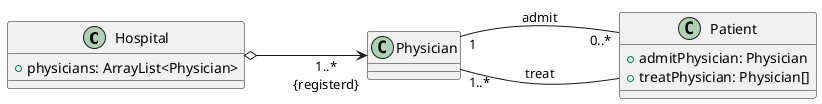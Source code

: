 @startuml step4
left to right direction
class Hospital{
    + physicians: ArrayList<Physician>
}
class Physician

Hospital o---> "1..*\n{registerd}" Physician

class Patient{
    + admitPhysician: Physician
    + treatPhysician: Physician[]
}
Physician "1" --- "0..*" Patient : admit
Physician -[hidden]- Patient
Physician "1..*" --- Patient : treat


@enduml